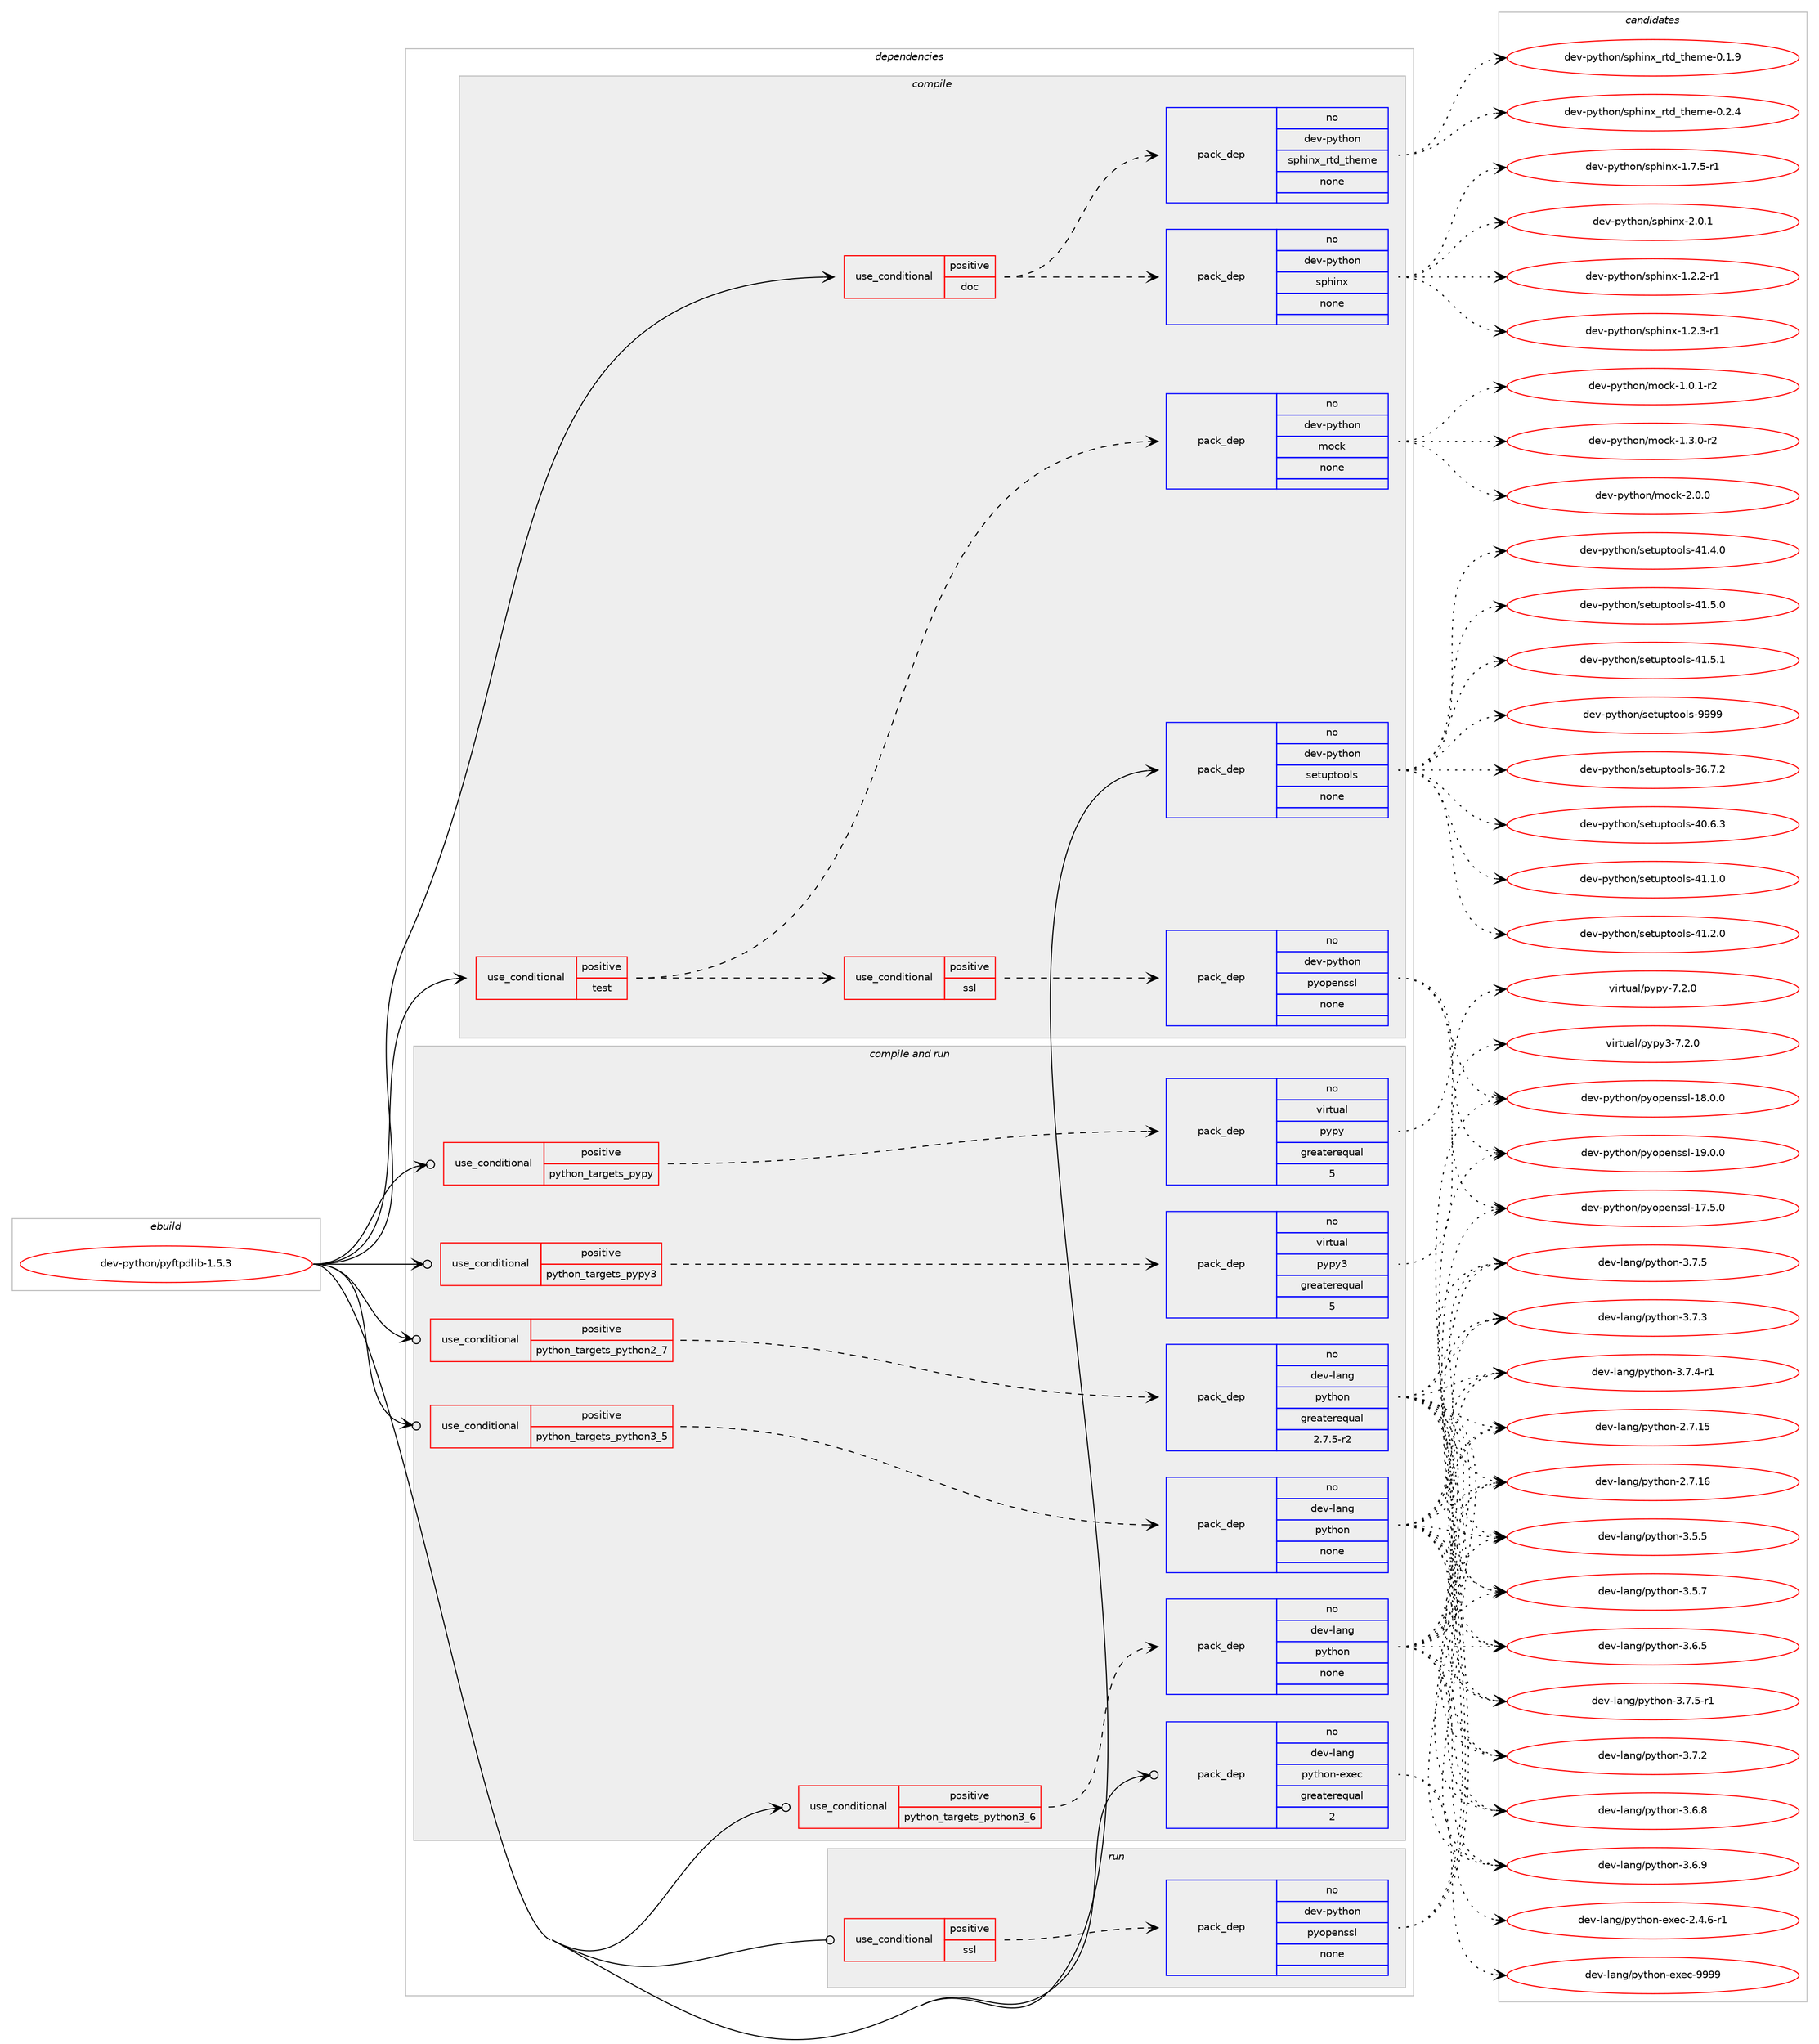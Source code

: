 digraph prolog {

# *************
# Graph options
# *************

newrank=true;
concentrate=true;
compound=true;
graph [rankdir=LR,fontname=Helvetica,fontsize=10,ranksep=1.5];#, ranksep=2.5, nodesep=0.2];
edge  [arrowhead=vee];
node  [fontname=Helvetica,fontsize=10];

# **********
# The ebuild
# **********

subgraph cluster_leftcol {
color=gray;
rank=same;
label=<<i>ebuild</i>>;
id [label="dev-python/pyftpdlib-1.5.3", color=red, width=4, href="../dev-python/pyftpdlib-1.5.3.svg"];
}

# ****************
# The dependencies
# ****************

subgraph cluster_midcol {
color=gray;
label=<<i>dependencies</i>>;
subgraph cluster_compile {
fillcolor="#eeeeee";
style=filled;
label=<<i>compile</i>>;
subgraph cond145847 {
dependency625755 [label=<<TABLE BORDER="0" CELLBORDER="1" CELLSPACING="0" CELLPADDING="4"><TR><TD ROWSPAN="3" CELLPADDING="10">use_conditional</TD></TR><TR><TD>positive</TD></TR><TR><TD>doc</TD></TR></TABLE>>, shape=none, color=red];
subgraph pack468064 {
dependency625756 [label=<<TABLE BORDER="0" CELLBORDER="1" CELLSPACING="0" CELLPADDING="4" WIDTH="220"><TR><TD ROWSPAN="6" CELLPADDING="30">pack_dep</TD></TR><TR><TD WIDTH="110">no</TD></TR><TR><TD>dev-python</TD></TR><TR><TD>sphinx</TD></TR><TR><TD>none</TD></TR><TR><TD></TD></TR></TABLE>>, shape=none, color=blue];
}
dependency625755:e -> dependency625756:w [weight=20,style="dashed",arrowhead="vee"];
subgraph pack468065 {
dependency625757 [label=<<TABLE BORDER="0" CELLBORDER="1" CELLSPACING="0" CELLPADDING="4" WIDTH="220"><TR><TD ROWSPAN="6" CELLPADDING="30">pack_dep</TD></TR><TR><TD WIDTH="110">no</TD></TR><TR><TD>dev-python</TD></TR><TR><TD>sphinx_rtd_theme</TD></TR><TR><TD>none</TD></TR><TR><TD></TD></TR></TABLE>>, shape=none, color=blue];
}
dependency625755:e -> dependency625757:w [weight=20,style="dashed",arrowhead="vee"];
}
id:e -> dependency625755:w [weight=20,style="solid",arrowhead="vee"];
subgraph cond145848 {
dependency625758 [label=<<TABLE BORDER="0" CELLBORDER="1" CELLSPACING="0" CELLPADDING="4"><TR><TD ROWSPAN="3" CELLPADDING="10">use_conditional</TD></TR><TR><TD>positive</TD></TR><TR><TD>test</TD></TR></TABLE>>, shape=none, color=red];
subgraph cond145849 {
dependency625759 [label=<<TABLE BORDER="0" CELLBORDER="1" CELLSPACING="0" CELLPADDING="4"><TR><TD ROWSPAN="3" CELLPADDING="10">use_conditional</TD></TR><TR><TD>positive</TD></TR><TR><TD>ssl</TD></TR></TABLE>>, shape=none, color=red];
subgraph pack468066 {
dependency625760 [label=<<TABLE BORDER="0" CELLBORDER="1" CELLSPACING="0" CELLPADDING="4" WIDTH="220"><TR><TD ROWSPAN="6" CELLPADDING="30">pack_dep</TD></TR><TR><TD WIDTH="110">no</TD></TR><TR><TD>dev-python</TD></TR><TR><TD>pyopenssl</TD></TR><TR><TD>none</TD></TR><TR><TD></TD></TR></TABLE>>, shape=none, color=blue];
}
dependency625759:e -> dependency625760:w [weight=20,style="dashed",arrowhead="vee"];
}
dependency625758:e -> dependency625759:w [weight=20,style="dashed",arrowhead="vee"];
subgraph pack468067 {
dependency625761 [label=<<TABLE BORDER="0" CELLBORDER="1" CELLSPACING="0" CELLPADDING="4" WIDTH="220"><TR><TD ROWSPAN="6" CELLPADDING="30">pack_dep</TD></TR><TR><TD WIDTH="110">no</TD></TR><TR><TD>dev-python</TD></TR><TR><TD>mock</TD></TR><TR><TD>none</TD></TR><TR><TD></TD></TR></TABLE>>, shape=none, color=blue];
}
dependency625758:e -> dependency625761:w [weight=20,style="dashed",arrowhead="vee"];
}
id:e -> dependency625758:w [weight=20,style="solid",arrowhead="vee"];
subgraph pack468068 {
dependency625762 [label=<<TABLE BORDER="0" CELLBORDER="1" CELLSPACING="0" CELLPADDING="4" WIDTH="220"><TR><TD ROWSPAN="6" CELLPADDING="30">pack_dep</TD></TR><TR><TD WIDTH="110">no</TD></TR><TR><TD>dev-python</TD></TR><TR><TD>setuptools</TD></TR><TR><TD>none</TD></TR><TR><TD></TD></TR></TABLE>>, shape=none, color=blue];
}
id:e -> dependency625762:w [weight=20,style="solid",arrowhead="vee"];
}
subgraph cluster_compileandrun {
fillcolor="#eeeeee";
style=filled;
label=<<i>compile and run</i>>;
subgraph cond145850 {
dependency625763 [label=<<TABLE BORDER="0" CELLBORDER="1" CELLSPACING="0" CELLPADDING="4"><TR><TD ROWSPAN="3" CELLPADDING="10">use_conditional</TD></TR><TR><TD>positive</TD></TR><TR><TD>python_targets_pypy</TD></TR></TABLE>>, shape=none, color=red];
subgraph pack468069 {
dependency625764 [label=<<TABLE BORDER="0" CELLBORDER="1" CELLSPACING="0" CELLPADDING="4" WIDTH="220"><TR><TD ROWSPAN="6" CELLPADDING="30">pack_dep</TD></TR><TR><TD WIDTH="110">no</TD></TR><TR><TD>virtual</TD></TR><TR><TD>pypy</TD></TR><TR><TD>greaterequal</TD></TR><TR><TD>5</TD></TR></TABLE>>, shape=none, color=blue];
}
dependency625763:e -> dependency625764:w [weight=20,style="dashed",arrowhead="vee"];
}
id:e -> dependency625763:w [weight=20,style="solid",arrowhead="odotvee"];
subgraph cond145851 {
dependency625765 [label=<<TABLE BORDER="0" CELLBORDER="1" CELLSPACING="0" CELLPADDING="4"><TR><TD ROWSPAN="3" CELLPADDING="10">use_conditional</TD></TR><TR><TD>positive</TD></TR><TR><TD>python_targets_pypy3</TD></TR></TABLE>>, shape=none, color=red];
subgraph pack468070 {
dependency625766 [label=<<TABLE BORDER="0" CELLBORDER="1" CELLSPACING="0" CELLPADDING="4" WIDTH="220"><TR><TD ROWSPAN="6" CELLPADDING="30">pack_dep</TD></TR><TR><TD WIDTH="110">no</TD></TR><TR><TD>virtual</TD></TR><TR><TD>pypy3</TD></TR><TR><TD>greaterequal</TD></TR><TR><TD>5</TD></TR></TABLE>>, shape=none, color=blue];
}
dependency625765:e -> dependency625766:w [weight=20,style="dashed",arrowhead="vee"];
}
id:e -> dependency625765:w [weight=20,style="solid",arrowhead="odotvee"];
subgraph cond145852 {
dependency625767 [label=<<TABLE BORDER="0" CELLBORDER="1" CELLSPACING="0" CELLPADDING="4"><TR><TD ROWSPAN="3" CELLPADDING="10">use_conditional</TD></TR><TR><TD>positive</TD></TR><TR><TD>python_targets_python2_7</TD></TR></TABLE>>, shape=none, color=red];
subgraph pack468071 {
dependency625768 [label=<<TABLE BORDER="0" CELLBORDER="1" CELLSPACING="0" CELLPADDING="4" WIDTH="220"><TR><TD ROWSPAN="6" CELLPADDING="30">pack_dep</TD></TR><TR><TD WIDTH="110">no</TD></TR><TR><TD>dev-lang</TD></TR><TR><TD>python</TD></TR><TR><TD>greaterequal</TD></TR><TR><TD>2.7.5-r2</TD></TR></TABLE>>, shape=none, color=blue];
}
dependency625767:e -> dependency625768:w [weight=20,style="dashed",arrowhead="vee"];
}
id:e -> dependency625767:w [weight=20,style="solid",arrowhead="odotvee"];
subgraph cond145853 {
dependency625769 [label=<<TABLE BORDER="0" CELLBORDER="1" CELLSPACING="0" CELLPADDING="4"><TR><TD ROWSPAN="3" CELLPADDING="10">use_conditional</TD></TR><TR><TD>positive</TD></TR><TR><TD>python_targets_python3_5</TD></TR></TABLE>>, shape=none, color=red];
subgraph pack468072 {
dependency625770 [label=<<TABLE BORDER="0" CELLBORDER="1" CELLSPACING="0" CELLPADDING="4" WIDTH="220"><TR><TD ROWSPAN="6" CELLPADDING="30">pack_dep</TD></TR><TR><TD WIDTH="110">no</TD></TR><TR><TD>dev-lang</TD></TR><TR><TD>python</TD></TR><TR><TD>none</TD></TR><TR><TD></TD></TR></TABLE>>, shape=none, color=blue];
}
dependency625769:e -> dependency625770:w [weight=20,style="dashed",arrowhead="vee"];
}
id:e -> dependency625769:w [weight=20,style="solid",arrowhead="odotvee"];
subgraph cond145854 {
dependency625771 [label=<<TABLE BORDER="0" CELLBORDER="1" CELLSPACING="0" CELLPADDING="4"><TR><TD ROWSPAN="3" CELLPADDING="10">use_conditional</TD></TR><TR><TD>positive</TD></TR><TR><TD>python_targets_python3_6</TD></TR></TABLE>>, shape=none, color=red];
subgraph pack468073 {
dependency625772 [label=<<TABLE BORDER="0" CELLBORDER="1" CELLSPACING="0" CELLPADDING="4" WIDTH="220"><TR><TD ROWSPAN="6" CELLPADDING="30">pack_dep</TD></TR><TR><TD WIDTH="110">no</TD></TR><TR><TD>dev-lang</TD></TR><TR><TD>python</TD></TR><TR><TD>none</TD></TR><TR><TD></TD></TR></TABLE>>, shape=none, color=blue];
}
dependency625771:e -> dependency625772:w [weight=20,style="dashed",arrowhead="vee"];
}
id:e -> dependency625771:w [weight=20,style="solid",arrowhead="odotvee"];
subgraph pack468074 {
dependency625773 [label=<<TABLE BORDER="0" CELLBORDER="1" CELLSPACING="0" CELLPADDING="4" WIDTH="220"><TR><TD ROWSPAN="6" CELLPADDING="30">pack_dep</TD></TR><TR><TD WIDTH="110">no</TD></TR><TR><TD>dev-lang</TD></TR><TR><TD>python-exec</TD></TR><TR><TD>greaterequal</TD></TR><TR><TD>2</TD></TR></TABLE>>, shape=none, color=blue];
}
id:e -> dependency625773:w [weight=20,style="solid",arrowhead="odotvee"];
}
subgraph cluster_run {
fillcolor="#eeeeee";
style=filled;
label=<<i>run</i>>;
subgraph cond145855 {
dependency625774 [label=<<TABLE BORDER="0" CELLBORDER="1" CELLSPACING="0" CELLPADDING="4"><TR><TD ROWSPAN="3" CELLPADDING="10">use_conditional</TD></TR><TR><TD>positive</TD></TR><TR><TD>ssl</TD></TR></TABLE>>, shape=none, color=red];
subgraph pack468075 {
dependency625775 [label=<<TABLE BORDER="0" CELLBORDER="1" CELLSPACING="0" CELLPADDING="4" WIDTH="220"><TR><TD ROWSPAN="6" CELLPADDING="30">pack_dep</TD></TR><TR><TD WIDTH="110">no</TD></TR><TR><TD>dev-python</TD></TR><TR><TD>pyopenssl</TD></TR><TR><TD>none</TD></TR><TR><TD></TD></TR></TABLE>>, shape=none, color=blue];
}
dependency625774:e -> dependency625775:w [weight=20,style="dashed",arrowhead="vee"];
}
id:e -> dependency625774:w [weight=20,style="solid",arrowhead="odot"];
}
}

# **************
# The candidates
# **************

subgraph cluster_choices {
rank=same;
color=gray;
label=<<i>candidates</i>>;

subgraph choice468064 {
color=black;
nodesep=1;
choice10010111845112121116104111110471151121041051101204549465046504511449 [label="dev-python/sphinx-1.2.2-r1", color=red, width=4,href="../dev-python/sphinx-1.2.2-r1.svg"];
choice10010111845112121116104111110471151121041051101204549465046514511449 [label="dev-python/sphinx-1.2.3-r1", color=red, width=4,href="../dev-python/sphinx-1.2.3-r1.svg"];
choice10010111845112121116104111110471151121041051101204549465546534511449 [label="dev-python/sphinx-1.7.5-r1", color=red, width=4,href="../dev-python/sphinx-1.7.5-r1.svg"];
choice1001011184511212111610411111047115112104105110120455046484649 [label="dev-python/sphinx-2.0.1", color=red, width=4,href="../dev-python/sphinx-2.0.1.svg"];
dependency625756:e -> choice10010111845112121116104111110471151121041051101204549465046504511449:w [style=dotted,weight="100"];
dependency625756:e -> choice10010111845112121116104111110471151121041051101204549465046514511449:w [style=dotted,weight="100"];
dependency625756:e -> choice10010111845112121116104111110471151121041051101204549465546534511449:w [style=dotted,weight="100"];
dependency625756:e -> choice1001011184511212111610411111047115112104105110120455046484649:w [style=dotted,weight="100"];
}
subgraph choice468065 {
color=black;
nodesep=1;
choice10010111845112121116104111110471151121041051101209511411610095116104101109101454846494657 [label="dev-python/sphinx_rtd_theme-0.1.9", color=red, width=4,href="../dev-python/sphinx_rtd_theme-0.1.9.svg"];
choice10010111845112121116104111110471151121041051101209511411610095116104101109101454846504652 [label="dev-python/sphinx_rtd_theme-0.2.4", color=red, width=4,href="../dev-python/sphinx_rtd_theme-0.2.4.svg"];
dependency625757:e -> choice10010111845112121116104111110471151121041051101209511411610095116104101109101454846494657:w [style=dotted,weight="100"];
dependency625757:e -> choice10010111845112121116104111110471151121041051101209511411610095116104101109101454846504652:w [style=dotted,weight="100"];
}
subgraph choice468066 {
color=black;
nodesep=1;
choice100101118451121211161041111104711212111111210111011511510845495546534648 [label="dev-python/pyopenssl-17.5.0", color=red, width=4,href="../dev-python/pyopenssl-17.5.0.svg"];
choice100101118451121211161041111104711212111111210111011511510845495646484648 [label="dev-python/pyopenssl-18.0.0", color=red, width=4,href="../dev-python/pyopenssl-18.0.0.svg"];
choice100101118451121211161041111104711212111111210111011511510845495746484648 [label="dev-python/pyopenssl-19.0.0", color=red, width=4,href="../dev-python/pyopenssl-19.0.0.svg"];
dependency625760:e -> choice100101118451121211161041111104711212111111210111011511510845495546534648:w [style=dotted,weight="100"];
dependency625760:e -> choice100101118451121211161041111104711212111111210111011511510845495646484648:w [style=dotted,weight="100"];
dependency625760:e -> choice100101118451121211161041111104711212111111210111011511510845495746484648:w [style=dotted,weight="100"];
}
subgraph choice468067 {
color=black;
nodesep=1;
choice1001011184511212111610411111047109111991074549464846494511450 [label="dev-python/mock-1.0.1-r2", color=red, width=4,href="../dev-python/mock-1.0.1-r2.svg"];
choice1001011184511212111610411111047109111991074549465146484511450 [label="dev-python/mock-1.3.0-r2", color=red, width=4,href="../dev-python/mock-1.3.0-r2.svg"];
choice100101118451121211161041111104710911199107455046484648 [label="dev-python/mock-2.0.0", color=red, width=4,href="../dev-python/mock-2.0.0.svg"];
dependency625761:e -> choice1001011184511212111610411111047109111991074549464846494511450:w [style=dotted,weight="100"];
dependency625761:e -> choice1001011184511212111610411111047109111991074549465146484511450:w [style=dotted,weight="100"];
dependency625761:e -> choice100101118451121211161041111104710911199107455046484648:w [style=dotted,weight="100"];
}
subgraph choice468068 {
color=black;
nodesep=1;
choice100101118451121211161041111104711510111611711211611111110811545515446554650 [label="dev-python/setuptools-36.7.2", color=red, width=4,href="../dev-python/setuptools-36.7.2.svg"];
choice100101118451121211161041111104711510111611711211611111110811545524846544651 [label="dev-python/setuptools-40.6.3", color=red, width=4,href="../dev-python/setuptools-40.6.3.svg"];
choice100101118451121211161041111104711510111611711211611111110811545524946494648 [label="dev-python/setuptools-41.1.0", color=red, width=4,href="../dev-python/setuptools-41.1.0.svg"];
choice100101118451121211161041111104711510111611711211611111110811545524946504648 [label="dev-python/setuptools-41.2.0", color=red, width=4,href="../dev-python/setuptools-41.2.0.svg"];
choice100101118451121211161041111104711510111611711211611111110811545524946524648 [label="dev-python/setuptools-41.4.0", color=red, width=4,href="../dev-python/setuptools-41.4.0.svg"];
choice100101118451121211161041111104711510111611711211611111110811545524946534648 [label="dev-python/setuptools-41.5.0", color=red, width=4,href="../dev-python/setuptools-41.5.0.svg"];
choice100101118451121211161041111104711510111611711211611111110811545524946534649 [label="dev-python/setuptools-41.5.1", color=red, width=4,href="../dev-python/setuptools-41.5.1.svg"];
choice10010111845112121116104111110471151011161171121161111111081154557575757 [label="dev-python/setuptools-9999", color=red, width=4,href="../dev-python/setuptools-9999.svg"];
dependency625762:e -> choice100101118451121211161041111104711510111611711211611111110811545515446554650:w [style=dotted,weight="100"];
dependency625762:e -> choice100101118451121211161041111104711510111611711211611111110811545524846544651:w [style=dotted,weight="100"];
dependency625762:e -> choice100101118451121211161041111104711510111611711211611111110811545524946494648:w [style=dotted,weight="100"];
dependency625762:e -> choice100101118451121211161041111104711510111611711211611111110811545524946504648:w [style=dotted,weight="100"];
dependency625762:e -> choice100101118451121211161041111104711510111611711211611111110811545524946524648:w [style=dotted,weight="100"];
dependency625762:e -> choice100101118451121211161041111104711510111611711211611111110811545524946534648:w [style=dotted,weight="100"];
dependency625762:e -> choice100101118451121211161041111104711510111611711211611111110811545524946534649:w [style=dotted,weight="100"];
dependency625762:e -> choice10010111845112121116104111110471151011161171121161111111081154557575757:w [style=dotted,weight="100"];
}
subgraph choice468069 {
color=black;
nodesep=1;
choice1181051141161179710847112121112121455546504648 [label="virtual/pypy-7.2.0", color=red, width=4,href="../virtual/pypy-7.2.0.svg"];
dependency625764:e -> choice1181051141161179710847112121112121455546504648:w [style=dotted,weight="100"];
}
subgraph choice468070 {
color=black;
nodesep=1;
choice118105114116117971084711212111212151455546504648 [label="virtual/pypy3-7.2.0", color=red, width=4,href="../virtual/pypy3-7.2.0.svg"];
dependency625766:e -> choice118105114116117971084711212111212151455546504648:w [style=dotted,weight="100"];
}
subgraph choice468071 {
color=black;
nodesep=1;
choice10010111845108971101034711212111610411111045504655464953 [label="dev-lang/python-2.7.15", color=red, width=4,href="../dev-lang/python-2.7.15.svg"];
choice10010111845108971101034711212111610411111045504655464954 [label="dev-lang/python-2.7.16", color=red, width=4,href="../dev-lang/python-2.7.16.svg"];
choice100101118451089711010347112121116104111110455146534653 [label="dev-lang/python-3.5.5", color=red, width=4,href="../dev-lang/python-3.5.5.svg"];
choice100101118451089711010347112121116104111110455146534655 [label="dev-lang/python-3.5.7", color=red, width=4,href="../dev-lang/python-3.5.7.svg"];
choice100101118451089711010347112121116104111110455146544653 [label="dev-lang/python-3.6.5", color=red, width=4,href="../dev-lang/python-3.6.5.svg"];
choice100101118451089711010347112121116104111110455146544656 [label="dev-lang/python-3.6.8", color=red, width=4,href="../dev-lang/python-3.6.8.svg"];
choice100101118451089711010347112121116104111110455146544657 [label="dev-lang/python-3.6.9", color=red, width=4,href="../dev-lang/python-3.6.9.svg"];
choice100101118451089711010347112121116104111110455146554650 [label="dev-lang/python-3.7.2", color=red, width=4,href="../dev-lang/python-3.7.2.svg"];
choice100101118451089711010347112121116104111110455146554651 [label="dev-lang/python-3.7.3", color=red, width=4,href="../dev-lang/python-3.7.3.svg"];
choice1001011184510897110103471121211161041111104551465546524511449 [label="dev-lang/python-3.7.4-r1", color=red, width=4,href="../dev-lang/python-3.7.4-r1.svg"];
choice100101118451089711010347112121116104111110455146554653 [label="dev-lang/python-3.7.5", color=red, width=4,href="../dev-lang/python-3.7.5.svg"];
choice1001011184510897110103471121211161041111104551465546534511449 [label="dev-lang/python-3.7.5-r1", color=red, width=4,href="../dev-lang/python-3.7.5-r1.svg"];
dependency625768:e -> choice10010111845108971101034711212111610411111045504655464953:w [style=dotted,weight="100"];
dependency625768:e -> choice10010111845108971101034711212111610411111045504655464954:w [style=dotted,weight="100"];
dependency625768:e -> choice100101118451089711010347112121116104111110455146534653:w [style=dotted,weight="100"];
dependency625768:e -> choice100101118451089711010347112121116104111110455146534655:w [style=dotted,weight="100"];
dependency625768:e -> choice100101118451089711010347112121116104111110455146544653:w [style=dotted,weight="100"];
dependency625768:e -> choice100101118451089711010347112121116104111110455146544656:w [style=dotted,weight="100"];
dependency625768:e -> choice100101118451089711010347112121116104111110455146544657:w [style=dotted,weight="100"];
dependency625768:e -> choice100101118451089711010347112121116104111110455146554650:w [style=dotted,weight="100"];
dependency625768:e -> choice100101118451089711010347112121116104111110455146554651:w [style=dotted,weight="100"];
dependency625768:e -> choice1001011184510897110103471121211161041111104551465546524511449:w [style=dotted,weight="100"];
dependency625768:e -> choice100101118451089711010347112121116104111110455146554653:w [style=dotted,weight="100"];
dependency625768:e -> choice1001011184510897110103471121211161041111104551465546534511449:w [style=dotted,weight="100"];
}
subgraph choice468072 {
color=black;
nodesep=1;
choice10010111845108971101034711212111610411111045504655464953 [label="dev-lang/python-2.7.15", color=red, width=4,href="../dev-lang/python-2.7.15.svg"];
choice10010111845108971101034711212111610411111045504655464954 [label="dev-lang/python-2.7.16", color=red, width=4,href="../dev-lang/python-2.7.16.svg"];
choice100101118451089711010347112121116104111110455146534653 [label="dev-lang/python-3.5.5", color=red, width=4,href="../dev-lang/python-3.5.5.svg"];
choice100101118451089711010347112121116104111110455146534655 [label="dev-lang/python-3.5.7", color=red, width=4,href="../dev-lang/python-3.5.7.svg"];
choice100101118451089711010347112121116104111110455146544653 [label="dev-lang/python-3.6.5", color=red, width=4,href="../dev-lang/python-3.6.5.svg"];
choice100101118451089711010347112121116104111110455146544656 [label="dev-lang/python-3.6.8", color=red, width=4,href="../dev-lang/python-3.6.8.svg"];
choice100101118451089711010347112121116104111110455146544657 [label="dev-lang/python-3.6.9", color=red, width=4,href="../dev-lang/python-3.6.9.svg"];
choice100101118451089711010347112121116104111110455146554650 [label="dev-lang/python-3.7.2", color=red, width=4,href="../dev-lang/python-3.7.2.svg"];
choice100101118451089711010347112121116104111110455146554651 [label="dev-lang/python-3.7.3", color=red, width=4,href="../dev-lang/python-3.7.3.svg"];
choice1001011184510897110103471121211161041111104551465546524511449 [label="dev-lang/python-3.7.4-r1", color=red, width=4,href="../dev-lang/python-3.7.4-r1.svg"];
choice100101118451089711010347112121116104111110455146554653 [label="dev-lang/python-3.7.5", color=red, width=4,href="../dev-lang/python-3.7.5.svg"];
choice1001011184510897110103471121211161041111104551465546534511449 [label="dev-lang/python-3.7.5-r1", color=red, width=4,href="../dev-lang/python-3.7.5-r1.svg"];
dependency625770:e -> choice10010111845108971101034711212111610411111045504655464953:w [style=dotted,weight="100"];
dependency625770:e -> choice10010111845108971101034711212111610411111045504655464954:w [style=dotted,weight="100"];
dependency625770:e -> choice100101118451089711010347112121116104111110455146534653:w [style=dotted,weight="100"];
dependency625770:e -> choice100101118451089711010347112121116104111110455146534655:w [style=dotted,weight="100"];
dependency625770:e -> choice100101118451089711010347112121116104111110455146544653:w [style=dotted,weight="100"];
dependency625770:e -> choice100101118451089711010347112121116104111110455146544656:w [style=dotted,weight="100"];
dependency625770:e -> choice100101118451089711010347112121116104111110455146544657:w [style=dotted,weight="100"];
dependency625770:e -> choice100101118451089711010347112121116104111110455146554650:w [style=dotted,weight="100"];
dependency625770:e -> choice100101118451089711010347112121116104111110455146554651:w [style=dotted,weight="100"];
dependency625770:e -> choice1001011184510897110103471121211161041111104551465546524511449:w [style=dotted,weight="100"];
dependency625770:e -> choice100101118451089711010347112121116104111110455146554653:w [style=dotted,weight="100"];
dependency625770:e -> choice1001011184510897110103471121211161041111104551465546534511449:w [style=dotted,weight="100"];
}
subgraph choice468073 {
color=black;
nodesep=1;
choice10010111845108971101034711212111610411111045504655464953 [label="dev-lang/python-2.7.15", color=red, width=4,href="../dev-lang/python-2.7.15.svg"];
choice10010111845108971101034711212111610411111045504655464954 [label="dev-lang/python-2.7.16", color=red, width=4,href="../dev-lang/python-2.7.16.svg"];
choice100101118451089711010347112121116104111110455146534653 [label="dev-lang/python-3.5.5", color=red, width=4,href="../dev-lang/python-3.5.5.svg"];
choice100101118451089711010347112121116104111110455146534655 [label="dev-lang/python-3.5.7", color=red, width=4,href="../dev-lang/python-3.5.7.svg"];
choice100101118451089711010347112121116104111110455146544653 [label="dev-lang/python-3.6.5", color=red, width=4,href="../dev-lang/python-3.6.5.svg"];
choice100101118451089711010347112121116104111110455146544656 [label="dev-lang/python-3.6.8", color=red, width=4,href="../dev-lang/python-3.6.8.svg"];
choice100101118451089711010347112121116104111110455146544657 [label="dev-lang/python-3.6.9", color=red, width=4,href="../dev-lang/python-3.6.9.svg"];
choice100101118451089711010347112121116104111110455146554650 [label="dev-lang/python-3.7.2", color=red, width=4,href="../dev-lang/python-3.7.2.svg"];
choice100101118451089711010347112121116104111110455146554651 [label="dev-lang/python-3.7.3", color=red, width=4,href="../dev-lang/python-3.7.3.svg"];
choice1001011184510897110103471121211161041111104551465546524511449 [label="dev-lang/python-3.7.4-r1", color=red, width=4,href="../dev-lang/python-3.7.4-r1.svg"];
choice100101118451089711010347112121116104111110455146554653 [label="dev-lang/python-3.7.5", color=red, width=4,href="../dev-lang/python-3.7.5.svg"];
choice1001011184510897110103471121211161041111104551465546534511449 [label="dev-lang/python-3.7.5-r1", color=red, width=4,href="../dev-lang/python-3.7.5-r1.svg"];
dependency625772:e -> choice10010111845108971101034711212111610411111045504655464953:w [style=dotted,weight="100"];
dependency625772:e -> choice10010111845108971101034711212111610411111045504655464954:w [style=dotted,weight="100"];
dependency625772:e -> choice100101118451089711010347112121116104111110455146534653:w [style=dotted,weight="100"];
dependency625772:e -> choice100101118451089711010347112121116104111110455146534655:w [style=dotted,weight="100"];
dependency625772:e -> choice100101118451089711010347112121116104111110455146544653:w [style=dotted,weight="100"];
dependency625772:e -> choice100101118451089711010347112121116104111110455146544656:w [style=dotted,weight="100"];
dependency625772:e -> choice100101118451089711010347112121116104111110455146544657:w [style=dotted,weight="100"];
dependency625772:e -> choice100101118451089711010347112121116104111110455146554650:w [style=dotted,weight="100"];
dependency625772:e -> choice100101118451089711010347112121116104111110455146554651:w [style=dotted,weight="100"];
dependency625772:e -> choice1001011184510897110103471121211161041111104551465546524511449:w [style=dotted,weight="100"];
dependency625772:e -> choice100101118451089711010347112121116104111110455146554653:w [style=dotted,weight="100"];
dependency625772:e -> choice1001011184510897110103471121211161041111104551465546534511449:w [style=dotted,weight="100"];
}
subgraph choice468074 {
color=black;
nodesep=1;
choice10010111845108971101034711212111610411111045101120101994550465246544511449 [label="dev-lang/python-exec-2.4.6-r1", color=red, width=4,href="../dev-lang/python-exec-2.4.6-r1.svg"];
choice10010111845108971101034711212111610411111045101120101994557575757 [label="dev-lang/python-exec-9999", color=red, width=4,href="../dev-lang/python-exec-9999.svg"];
dependency625773:e -> choice10010111845108971101034711212111610411111045101120101994550465246544511449:w [style=dotted,weight="100"];
dependency625773:e -> choice10010111845108971101034711212111610411111045101120101994557575757:w [style=dotted,weight="100"];
}
subgraph choice468075 {
color=black;
nodesep=1;
choice100101118451121211161041111104711212111111210111011511510845495546534648 [label="dev-python/pyopenssl-17.5.0", color=red, width=4,href="../dev-python/pyopenssl-17.5.0.svg"];
choice100101118451121211161041111104711212111111210111011511510845495646484648 [label="dev-python/pyopenssl-18.0.0", color=red, width=4,href="../dev-python/pyopenssl-18.0.0.svg"];
choice100101118451121211161041111104711212111111210111011511510845495746484648 [label="dev-python/pyopenssl-19.0.0", color=red, width=4,href="../dev-python/pyopenssl-19.0.0.svg"];
dependency625775:e -> choice100101118451121211161041111104711212111111210111011511510845495546534648:w [style=dotted,weight="100"];
dependency625775:e -> choice100101118451121211161041111104711212111111210111011511510845495646484648:w [style=dotted,weight="100"];
dependency625775:e -> choice100101118451121211161041111104711212111111210111011511510845495746484648:w [style=dotted,weight="100"];
}
}

}
